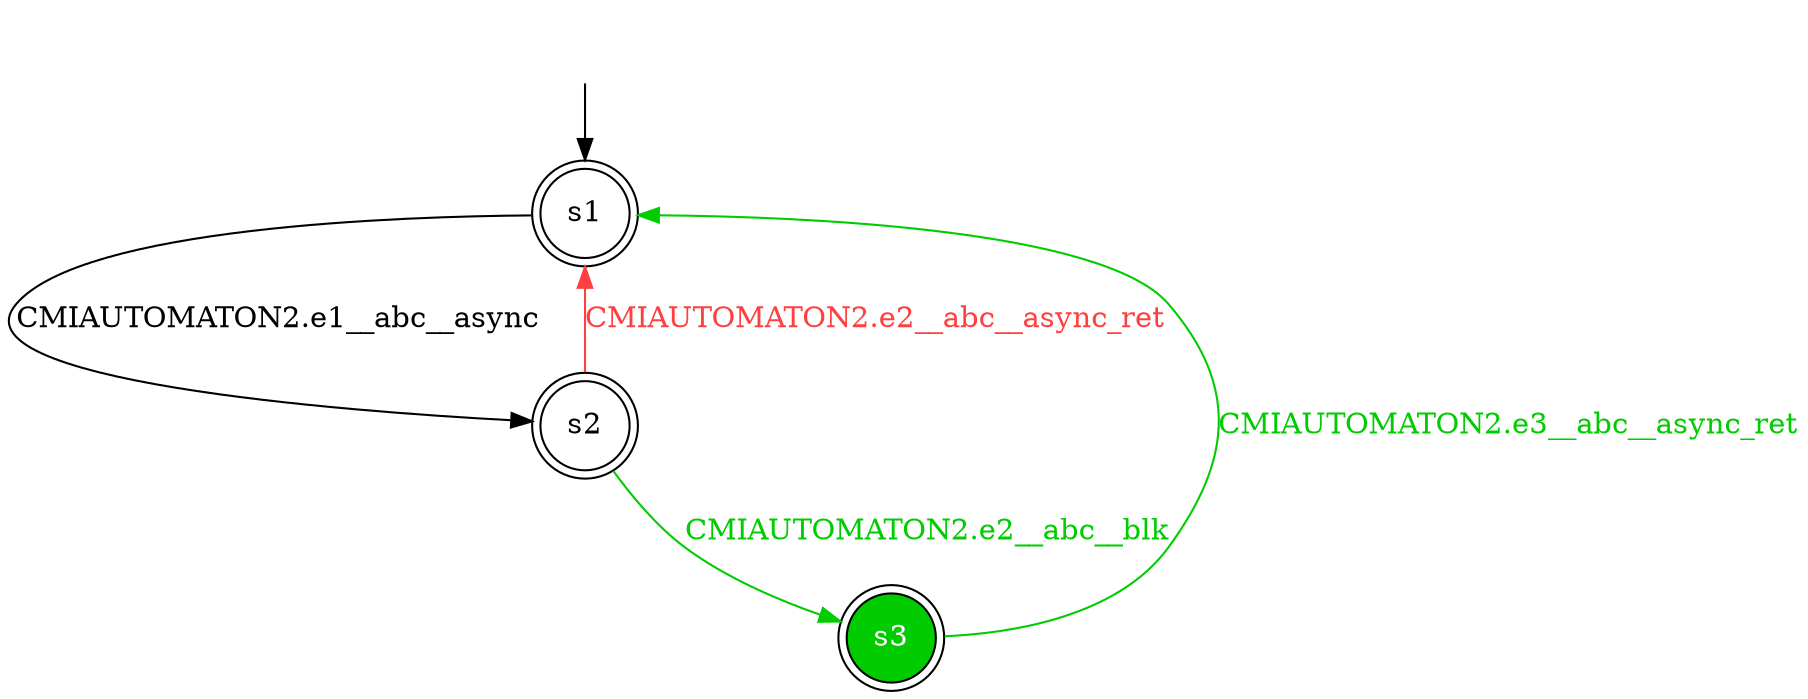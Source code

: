 digraph diffautomaton {
	1 [label=<s1> shape="doublecircle"];
	2 [label=<s2> shape="doublecircle"];
	3 [label=<s3> shape="doublecircle" fillcolor="#00cc00" fontcolor="#ffffff" style="filled"];
	__init1 [label=<> shape="none"];
	__init1 -> 1;
	1 -> 2 [label=<<font color="#000000">CMIAUTOMATON2.e1__abc__async</font>> id="1-0-2"];
	2 -> 1 [label=<<font color="#ff4040">CMIAUTOMATON2.e2__abc__async_ret</font>> color="#ff4040" id="2-0-1"];
	2 -> 3 [label=<<font color="#00cc00">CMIAUTOMATON2.e2__abc__blk</font>> color="#00cc00" id="2-1-3"];
	3 -> 1 [label=<<font color="#00cc00">CMIAUTOMATON2.e3__abc__async_ret</font>> color="#00cc00" id="3-0-1"];
}
